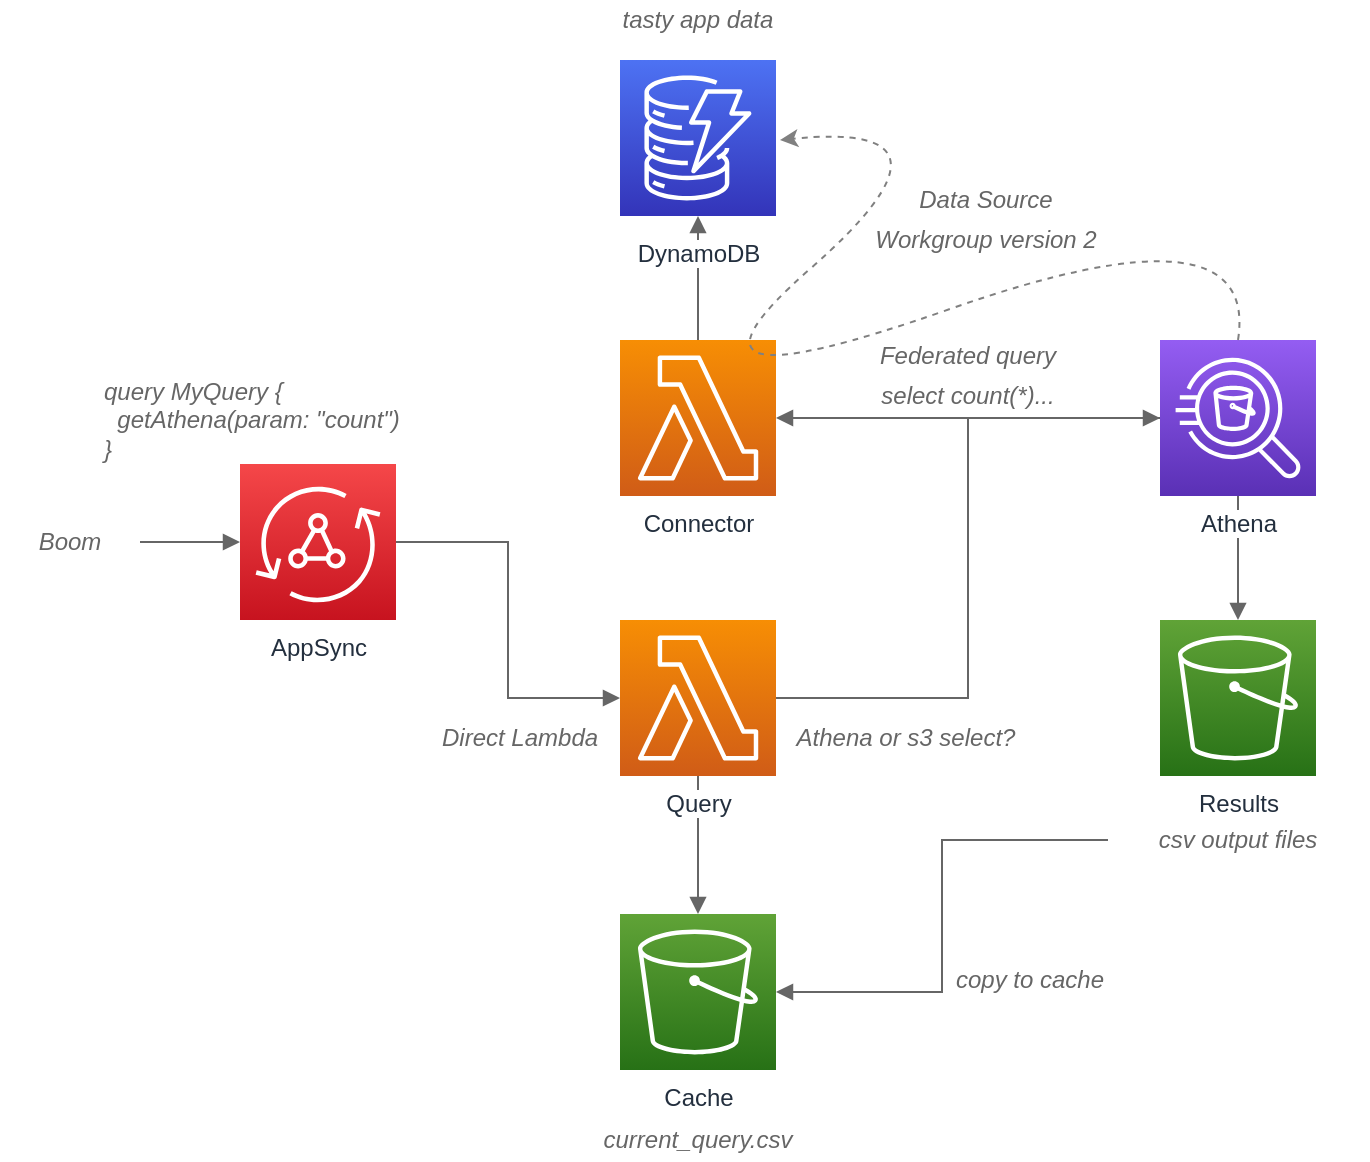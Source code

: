 <mxfile version="14.5.1" type="device" pages="2"><diagram id="pJP2GCGcI6-qoQObNWAO" name="Page-1"><mxGraphModel dx="811" dy="1193" grid="1" gridSize="10" guides="1" tooltips="1" connect="1" arrows="1" fold="1" page="1" pageScale="1" pageWidth="827" pageHeight="1169" math="0" shadow="0"><root><mxCell id="0"/><mxCell id="1" parent="0"/><mxCell id="G8MAs7T8BHLDpxt6fKm9-17" value="" style="edgeStyle=orthogonalEdgeStyle;rounded=0;orthogonalLoop=1;jettySize=auto;html=1;fontColor=#666666;endArrow=block;endFill=1;strokeColor=#666666;" parent="1" source="G8MAs7T8BHLDpxt6fKm9-1" target="G8MAs7T8BHLDpxt6fKm9-2" edge="1"><mxGeometry relative="1" as="geometry"/></mxCell><mxCell id="G8MAs7T8BHLDpxt6fKm9-20" style="edgeStyle=orthogonalEdgeStyle;rounded=0;orthogonalLoop=1;jettySize=auto;html=1;entryX=1;entryY=0.5;entryDx=0;entryDy=0;entryPerimeter=0;endArrow=block;endFill=1;strokeColor=#666666;fontColor=#666666;" parent="1" source="G8MAs7T8BHLDpxt6fKm9-1" target="G8MAs7T8BHLDpxt6fKm9-4" edge="1"><mxGeometry relative="1" as="geometry"/></mxCell><mxCell id="G8MAs7T8BHLDpxt6fKm9-1" value="Athena" style="points=[[0,0,0],[0.25,0,0],[0.5,0,0],[0.75,0,0],[1,0,0],[0,1,0],[0.25,1,0],[0.5,1,0],[0.75,1,0],[1,1,0],[0,0.25,0],[0,0.5,0],[0,0.75,0],[1,0.25,0],[1,0.5,0],[1,0.75,0]];outlineConnect=0;fontColor=#232F3E;gradientColor=#945DF2;gradientDirection=north;fillColor=#5A30B5;strokeColor=#ffffff;dashed=0;verticalLabelPosition=bottom;verticalAlign=top;align=center;html=1;fontSize=12;fontStyle=0;aspect=fixed;shape=mxgraph.aws4.resourceIcon;resIcon=mxgraph.aws4.athena;labelBackgroundColor=#ffffff;" parent="1" vertex="1"><mxGeometry x="630" y="220" width="78" height="78" as="geometry"/></mxCell><mxCell id="G8MAs7T8BHLDpxt6fKm9-2" value="Results" style="points=[[0,0,0],[0.25,0,0],[0.5,0,0],[0.75,0,0],[1,0,0],[0,1,0],[0.25,1,0],[0.5,1,0],[0.75,1,0],[1,1,0],[0,0.25,0],[0,0.5,0],[0,0.75,0],[1,0.25,0],[1,0.5,0],[1,0.75,0]];outlineConnect=0;fontColor=#232F3E;gradientColor=#60A337;gradientDirection=north;fillColor=#277116;strokeColor=#ffffff;dashed=0;verticalLabelPosition=bottom;verticalAlign=top;align=center;html=1;fontSize=12;fontStyle=0;aspect=fixed;shape=mxgraph.aws4.resourceIcon;resIcon=mxgraph.aws4.s3;" parent="1" vertex="1"><mxGeometry x="630" y="360" width="78" height="78" as="geometry"/></mxCell><mxCell id="G8MAs7T8BHLDpxt6fKm9-3" value="Cache" style="points=[[0,0,0],[0.25,0,0],[0.5,0,0],[0.75,0,0],[1,0,0],[0,1,0],[0.25,1,0],[0.5,1,0],[0.75,1,0],[1,1,0],[0,0.25,0],[0,0.5,0],[0,0.75,0],[1,0.25,0],[1,0.5,0],[1,0.75,0]];outlineConnect=0;fontColor=#232F3E;gradientColor=#60A337;gradientDirection=north;fillColor=#277116;strokeColor=#ffffff;dashed=0;verticalLabelPosition=bottom;verticalAlign=top;align=center;html=1;fontSize=12;fontStyle=0;aspect=fixed;shape=mxgraph.aws4.resourceIcon;resIcon=mxgraph.aws4.s3;" parent="1" vertex="1"><mxGeometry x="360" y="507" width="78" height="78" as="geometry"/></mxCell><mxCell id="G8MAs7T8BHLDpxt6fKm9-25" value="" style="edgeStyle=orthogonalEdgeStyle;rounded=0;orthogonalLoop=1;jettySize=auto;html=1;endArrow=block;endFill=1;strokeColor=#666666;fontColor=#666666;" parent="1" source="G8MAs7T8BHLDpxt6fKm9-4" target="G8MAs7T8BHLDpxt6fKm9-11" edge="1"><mxGeometry relative="1" as="geometry"/></mxCell><mxCell id="G8MAs7T8BHLDpxt6fKm9-4" value="Connector" style="points=[[0,0,0],[0.25,0,0],[0.5,0,0],[0.75,0,0],[1,0,0],[0,1,0],[0.25,1,0],[0.5,1,0],[0.75,1,0],[1,1,0],[0,0.25,0],[0,0.5,0],[0,0.75,0],[1,0.25,0],[1,0.5,0],[1,0.75,0]];outlineConnect=0;fontColor=#232F3E;gradientColor=#F78E04;gradientDirection=north;fillColor=#D05C17;strokeColor=#ffffff;dashed=0;verticalLabelPosition=bottom;verticalAlign=top;align=center;html=1;fontSize=12;fontStyle=0;aspect=fixed;shape=mxgraph.aws4.resourceIcon;resIcon=mxgraph.aws4.lambda;" parent="1" vertex="1"><mxGeometry x="360" y="220" width="78" height="78" as="geometry"/></mxCell><mxCell id="G8MAs7T8BHLDpxt6fKm9-19" style="edgeStyle=orthogonalEdgeStyle;rounded=0;orthogonalLoop=1;jettySize=auto;html=1;entryX=0;entryY=0.5;entryDx=0;entryDy=0;entryPerimeter=0;endArrow=block;endFill=1;strokeColor=#666666;fontColor=#666666;" parent="1" source="G8MAs7T8BHLDpxt6fKm9-5" target="G8MAs7T8BHLDpxt6fKm9-1" edge="1"><mxGeometry relative="1" as="geometry"/></mxCell><mxCell id="G8MAs7T8BHLDpxt6fKm9-22" style="edgeStyle=orthogonalEdgeStyle;rounded=0;orthogonalLoop=1;jettySize=auto;html=1;endArrow=block;endFill=1;strokeColor=#666666;fontColor=#666666;" parent="1" source="G8MAs7T8BHLDpxt6fKm9-5" target="G8MAs7T8BHLDpxt6fKm9-3" edge="1"><mxGeometry relative="1" as="geometry"/></mxCell><mxCell id="G8MAs7T8BHLDpxt6fKm9-5" value="Query" style="points=[[0,0,0],[0.25,0,0],[0.5,0,0],[0.75,0,0],[1,0,0],[0,1,0],[0.25,1,0],[0.5,1,0],[0.75,1,0],[1,1,0],[0,0.25,0],[0,0.5,0],[0,0.75,0],[1,0.25,0],[1,0.5,0],[1,0.75,0]];outlineConnect=0;fontColor=#232F3E;gradientColor=#F78E04;gradientDirection=north;fillColor=#D05C17;strokeColor=#ffffff;dashed=0;verticalLabelPosition=bottom;verticalAlign=top;align=center;html=1;fontSize=12;fontStyle=0;aspect=fixed;shape=mxgraph.aws4.resourceIcon;resIcon=mxgraph.aws4.lambda;labelBackgroundColor=#ffffff;" parent="1" vertex="1"><mxGeometry x="360" y="360" width="78" height="78" as="geometry"/></mxCell><mxCell id="G8MAs7T8BHLDpxt6fKm9-8" value="Federated query" style="text;html=1;strokeColor=none;fillColor=none;align=center;verticalAlign=middle;whiteSpace=wrap;rounded=0;fontStyle=2;fontColor=#666666;" parent="1" vertex="1"><mxGeometry x="479" y="218" width="110" height="20" as="geometry"/></mxCell><mxCell id="G8MAs7T8BHLDpxt6fKm9-9" value="Workgroup version 2" style="text;html=1;strokeColor=none;fillColor=none;align=center;verticalAlign=middle;whiteSpace=wrap;rounded=0;fontStyle=2;fontColor=#666666;" parent="1" vertex="1"><mxGeometry x="475" y="160" width="136" height="20" as="geometry"/></mxCell><mxCell id="G8MAs7T8BHLDpxt6fKm9-10" value="Data Source" style="text;html=1;strokeColor=none;fillColor=none;align=center;verticalAlign=middle;whiteSpace=wrap;rounded=0;fontStyle=2;fontColor=#666666;" parent="1" vertex="1"><mxGeometry x="488" y="140" width="110" height="20" as="geometry"/></mxCell><mxCell id="G8MAs7T8BHLDpxt6fKm9-11" value="DynamoDB" style="points=[[0,0,0],[0.25,0,0],[0.5,0,0],[0.75,0,0],[1,0,0],[0,1,0],[0.25,1,0],[0.5,1,0],[0.75,1,0],[1,1,0],[0,0.25,0],[0,0.5,0],[0,0.75,0],[1,0.25,0],[1,0.5,0],[1,0.75,0]];outlineConnect=0;fontColor=#232F3E;gradientColor=#4D72F3;gradientDirection=north;fillColor=#3334B9;strokeColor=#ffffff;dashed=0;verticalLabelPosition=bottom;verticalAlign=top;align=center;html=1;fontSize=12;fontStyle=0;aspect=fixed;shape=mxgraph.aws4.resourceIcon;resIcon=mxgraph.aws4.dynamodb;labelBackgroundColor=#ffffff;spacingTop=5;" parent="1" vertex="1"><mxGeometry x="360" y="80" width="78" height="78" as="geometry"/></mxCell><mxCell id="G8MAs7T8BHLDpxt6fKm9-12" value="select count(*)..." style="text;html=1;strokeColor=none;fillColor=none;align=center;verticalAlign=middle;whiteSpace=wrap;rounded=0;fontStyle=2;fontColor=#666666;" parent="1" vertex="1"><mxGeometry x="479" y="238" width="110" height="20" as="geometry"/></mxCell><mxCell id="G8MAs7T8BHLDpxt6fKm9-13" value="&lt;div&gt;query MyQuery {&lt;/div&gt;&lt;div&gt;&amp;nbsp; getAthena(param: &quot;count&quot;)&lt;/div&gt;&lt;div&gt;}&lt;/div&gt;" style="text;html=1;strokeColor=none;fillColor=none;align=left;verticalAlign=middle;whiteSpace=wrap;rounded=0;fontStyle=2;fontColor=#666666;" parent="1" vertex="1"><mxGeometry x="100" y="250" width="180" height="20" as="geometry"/></mxCell><mxCell id="G8MAs7T8BHLDpxt6fKm9-14" value="&lt;div&gt;current_query.csv&lt;/div&gt;" style="text;html=1;strokeColor=none;fillColor=none;align=center;verticalAlign=middle;whiteSpace=wrap;rounded=0;fontStyle=2;fontColor=#666666;" parent="1" vertex="1"><mxGeometry x="334" y="610" width="130" height="20" as="geometry"/></mxCell><mxCell id="G8MAs7T8BHLDpxt6fKm9-21" style="edgeStyle=orthogonalEdgeStyle;rounded=0;orthogonalLoop=1;jettySize=auto;html=1;entryX=0;entryY=0.5;entryDx=0;entryDy=0;entryPerimeter=0;endArrow=block;endFill=1;strokeColor=#666666;fontColor=#666666;" parent="1" source="G8MAs7T8BHLDpxt6fKm9-15" target="G8MAs7T8BHLDpxt6fKm9-5" edge="1"><mxGeometry relative="1" as="geometry"/></mxCell><mxCell id="G8MAs7T8BHLDpxt6fKm9-15" value="AppSync" style="points=[[0,0,0],[0.25,0,0],[0.5,0,0],[0.75,0,0],[1,0,0],[0,1,0],[0.25,1,0],[0.5,1,0],[0.75,1,0],[1,1,0],[0,0.25,0],[0,0.5,0],[0,0.75,0],[1,0.25,0],[1,0.5,0],[1,0.75,0]];outlineConnect=0;fontColor=#232F3E;gradientColor=#F54749;gradientDirection=north;fillColor=#C7131F;strokeColor=#ffffff;dashed=0;verticalLabelPosition=bottom;verticalAlign=top;align=center;html=1;fontSize=12;fontStyle=0;aspect=fixed;shape=mxgraph.aws4.resourceIcon;resIcon=mxgraph.aws4.appsync;" parent="1" vertex="1"><mxGeometry x="170" y="282" width="78" height="78" as="geometry"/></mxCell><mxCell id="G8MAs7T8BHLDpxt6fKm9-26" value="" style="edgeStyle=orthogonalEdgeStyle;rounded=0;orthogonalLoop=1;jettySize=auto;html=1;endArrow=block;endFill=1;strokeColor=#666666;fontColor=#666666;" parent="1" source="G8MAs7T8BHLDpxt6fKm9-16" target="G8MAs7T8BHLDpxt6fKm9-15" edge="1"><mxGeometry relative="1" as="geometry"/></mxCell><mxCell id="G8MAs7T8BHLDpxt6fKm9-16" value="Boom" style="text;html=1;strokeColor=none;fillColor=none;align=center;verticalAlign=middle;whiteSpace=wrap;rounded=0;fontStyle=2;fontColor=#666666;" parent="1" vertex="1"><mxGeometry x="50" y="311" width="70" height="20" as="geometry"/></mxCell><mxCell id="G8MAs7T8BHLDpxt6fKm9-32" style="edgeStyle=orthogonalEdgeStyle;rounded=0;orthogonalLoop=1;jettySize=auto;html=1;entryX=1;entryY=0.5;entryDx=0;entryDy=0;entryPerimeter=0;endArrow=block;endFill=1;fontColor=#666666;strokeColor=#666666;" parent="1" source="G8MAs7T8BHLDpxt6fKm9-18" target="G8MAs7T8BHLDpxt6fKm9-3" edge="1"><mxGeometry relative="1" as="geometry"/></mxCell><mxCell id="G8MAs7T8BHLDpxt6fKm9-18" value="&lt;div&gt;csv output files&lt;/div&gt;" style="text;html=1;strokeColor=none;fillColor=none;align=center;verticalAlign=middle;whiteSpace=wrap;rounded=0;fontStyle=2;fontColor=#666666;" parent="1" vertex="1"><mxGeometry x="604" y="460" width="130" height="20" as="geometry"/></mxCell><mxCell id="G8MAs7T8BHLDpxt6fKm9-27" value="&lt;div&gt;Athena or s3 select?&lt;/div&gt;" style="text;html=1;strokeColor=none;fillColor=none;align=center;verticalAlign=middle;whiteSpace=wrap;rounded=0;fontStyle=2;fontColor=#666666;" parent="1" vertex="1"><mxGeometry x="438" y="409" width="130" height="20" as="geometry"/></mxCell><mxCell id="G8MAs7T8BHLDpxt6fKm9-28" value="tasty app data" style="text;html=1;strokeColor=none;fillColor=none;align=center;verticalAlign=middle;whiteSpace=wrap;rounded=0;fontStyle=2;fontColor=#666666;" parent="1" vertex="1"><mxGeometry x="344" y="50" width="110" height="20" as="geometry"/></mxCell><mxCell id="G8MAs7T8BHLDpxt6fKm9-30" value="&lt;div&gt;Direct Lambda&lt;/div&gt;" style="text;html=1;strokeColor=none;fillColor=none;align=left;verticalAlign=middle;whiteSpace=wrap;rounded=0;fontStyle=2;fontColor=#666666;" parent="1" vertex="1"><mxGeometry x="269" y="409" width="91" height="20" as="geometry"/></mxCell><mxCell id="G8MAs7T8BHLDpxt6fKm9-31" value="" style="curved=1;endArrow=classic;html=1;fontColor=#666666;exitX=0.5;exitY=0;exitDx=0;exitDy=0;exitPerimeter=0;dashed=1;strokeColor=#808080;" parent="1" source="G8MAs7T8BHLDpxt6fKm9-1" edge="1"><mxGeometry width="50" height="50" relative="1" as="geometry"><mxPoint x="430" y="290" as="sourcePoint"/><mxPoint x="440" y="120" as="targetPoint"/><Array as="points"><mxPoint x="680" y="150"/><mxPoint x="370" y="259"/><mxPoint x="540" y="110"/></Array></mxGeometry></mxCell><mxCell id="G8MAs7T8BHLDpxt6fKm9-33" value="&lt;div&gt;copy to cache&lt;/div&gt;" style="text;html=1;strokeColor=none;fillColor=none;align=center;verticalAlign=middle;whiteSpace=wrap;rounded=0;fontStyle=2;fontColor=#666666;" parent="1" vertex="1"><mxGeometry x="500" y="530" width="130" height="20" as="geometry"/></mxCell></root></mxGraphModel></diagram><diagram name="Copy of Page-1" id="Recmtuj2G1erBzDpA6Gh"><mxGraphModel dx="946" dy="672" grid="1" gridSize="10" guides="1" tooltips="1" connect="1" arrows="1" fold="1" page="1" pageScale="1" pageWidth="827" pageHeight="1169" math="0" shadow="0"><root><mxCell id="RBCnxwoF2KmzTrasNo2g-0"/><mxCell id="RBCnxwoF2KmzTrasNo2g-1" parent="RBCnxwoF2KmzTrasNo2g-0"/><mxCell id="RBCnxwoF2KmzTrasNo2g-2" value="" style="edgeStyle=orthogonalEdgeStyle;rounded=0;orthogonalLoop=1;jettySize=auto;html=1;fontColor=#666666;endArrow=block;endFill=1;strokeColor=#666666;" edge="1" parent="RBCnxwoF2KmzTrasNo2g-1" source="RBCnxwoF2KmzTrasNo2g-4" target="RBCnxwoF2KmzTrasNo2g-5"><mxGeometry relative="1" as="geometry"/></mxCell><mxCell id="RBCnxwoF2KmzTrasNo2g-3" style="edgeStyle=orthogonalEdgeStyle;rounded=0;orthogonalLoop=1;jettySize=auto;html=1;entryX=1;entryY=0.5;entryDx=0;entryDy=0;entryPerimeter=0;endArrow=block;endFill=1;strokeColor=#666666;fontColor=#666666;" edge="1" parent="RBCnxwoF2KmzTrasNo2g-1" source="RBCnxwoF2KmzTrasNo2g-4" target="RBCnxwoF2KmzTrasNo2g-8"><mxGeometry relative="1" as="geometry"/></mxCell><mxCell id="RBCnxwoF2KmzTrasNo2g-4" value="Athena" style="points=[[0,0,0],[0.25,0,0],[0.5,0,0],[0.75,0,0],[1,0,0],[0,1,0],[0.25,1,0],[0.5,1,0],[0.75,1,0],[1,1,0],[0,0.25,0],[0,0.5,0],[0,0.75,0],[1,0.25,0],[1,0.5,0],[1,0.75,0]];outlineConnect=0;fontColor=#232F3E;gradientColor=#945DF2;gradientDirection=north;fillColor=#5A30B5;strokeColor=#ffffff;dashed=0;verticalLabelPosition=bottom;verticalAlign=top;align=center;html=1;fontSize=12;fontStyle=0;aspect=fixed;shape=mxgraph.aws4.resourceIcon;resIcon=mxgraph.aws4.athena;labelBackgroundColor=#ffffff;" vertex="1" parent="RBCnxwoF2KmzTrasNo2g-1"><mxGeometry x="630" y="220" width="78" height="78" as="geometry"/></mxCell><mxCell id="RBCnxwoF2KmzTrasNo2g-5" value="Results" style="points=[[0,0,0],[0.25,0,0],[0.5,0,0],[0.75,0,0],[1,0,0],[0,1,0],[0.25,1,0],[0.5,1,0],[0.75,1,0],[1,1,0],[0,0.25,0],[0,0.5,0],[0,0.75,0],[1,0.25,0],[1,0.5,0],[1,0.75,0]];outlineConnect=0;fontColor=#232F3E;gradientColor=#60A337;gradientDirection=north;fillColor=#277116;strokeColor=#ffffff;dashed=0;verticalLabelPosition=bottom;verticalAlign=top;align=center;html=1;fontSize=12;fontStyle=0;aspect=fixed;shape=mxgraph.aws4.resourceIcon;resIcon=mxgraph.aws4.s3;" vertex="1" parent="RBCnxwoF2KmzTrasNo2g-1"><mxGeometry x="630" y="366" width="78" height="78" as="geometry"/></mxCell><mxCell id="RBCnxwoF2KmzTrasNo2g-6" value="Cache" style="points=[[0,0,0],[0.25,0,0],[0.5,0,0],[0.75,0,0],[1,0,0],[0,1,0],[0.25,1,0],[0.5,1,0],[0.75,1,0],[1,1,0],[0,0.25,0],[0,0.5,0],[0,0.75,0],[1,0.25,0],[1,0.5,0],[1,0.75,0]];outlineConnect=0;fontColor=#232F3E;gradientColor=#60A337;gradientDirection=north;fillColor=#277116;strokeColor=#ffffff;dashed=0;verticalLabelPosition=bottom;verticalAlign=top;align=center;html=1;fontSize=12;fontStyle=0;aspect=fixed;shape=mxgraph.aws4.resourceIcon;resIcon=mxgraph.aws4.s3;" vertex="1" parent="RBCnxwoF2KmzTrasNo2g-1"><mxGeometry x="630" y="511" width="78" height="78" as="geometry"/></mxCell><mxCell id="RBCnxwoF2KmzTrasNo2g-34" style="edgeStyle=orthogonalEdgeStyle;rounded=0;orthogonalLoop=1;jettySize=auto;html=1;entryX=0;entryY=0.5;entryDx=0;entryDy=0;entryPerimeter=0;endArrow=block;endFill=1;strokeColor=#666666;fontColor=#666666;exitX=0.5;exitY=0;exitDx=0;exitDy=0;exitPerimeter=0;" edge="1" parent="RBCnxwoF2KmzTrasNo2g-1" source="RBCnxwoF2KmzTrasNo2g-8" target="RBCnxwoF2KmzTrasNo2g-15"><mxGeometry relative="1" as="geometry"/></mxCell><mxCell id="RBCnxwoF2KmzTrasNo2g-8" value="Connector" style="points=[[0,0,0],[0.25,0,0],[0.5,0,0],[0.75,0,0],[1,0,0],[0,1,0],[0.25,1,0],[0.5,1,0],[0.75,1,0],[1,1,0],[0,0.25,0],[0,0.5,0],[0,0.75,0],[1,0.25,0],[1,0.5,0],[1,0.75,0]];outlineConnect=0;fontColor=#232F3E;gradientColor=#F78E04;gradientDirection=north;fillColor=#D05C17;strokeColor=#ffffff;dashed=0;verticalLabelPosition=bottom;verticalAlign=top;align=center;html=1;fontSize=12;fontStyle=0;aspect=fixed;shape=mxgraph.aws4.resourceIcon;resIcon=mxgraph.aws4.lambda;" vertex="1" parent="RBCnxwoF2KmzTrasNo2g-1"><mxGeometry x="360" y="220" width="78" height="78" as="geometry"/></mxCell><mxCell id="RBCnxwoF2KmzTrasNo2g-9" style="edgeStyle=orthogonalEdgeStyle;rounded=0;orthogonalLoop=1;jettySize=auto;html=1;entryX=0;entryY=0.5;entryDx=0;entryDy=0;entryPerimeter=0;endArrow=block;endFill=1;strokeColor=#666666;fontColor=#666666;" edge="1" parent="RBCnxwoF2KmzTrasNo2g-1" source="RBCnxwoF2KmzTrasNo2g-11" target="RBCnxwoF2KmzTrasNo2g-4"><mxGeometry relative="1" as="geometry"/></mxCell><mxCell id="RBCnxwoF2KmzTrasNo2g-31" style="edgeStyle=orthogonalEdgeStyle;rounded=0;orthogonalLoop=1;jettySize=auto;html=1;entryX=0;entryY=0.5;entryDx=0;entryDy=0;entryPerimeter=0;endArrow=block;endFill=1;strokeColor=#666666;fontColor=#666666;exitX=0.5;exitY=1;exitDx=0;exitDy=0;exitPerimeter=0;" edge="1" parent="RBCnxwoF2KmzTrasNo2g-1" source="RBCnxwoF2KmzTrasNo2g-11" target="RBCnxwoF2KmzTrasNo2g-6"><mxGeometry relative="1" as="geometry"/></mxCell><mxCell id="RBCnxwoF2KmzTrasNo2g-38" value="S3 Select" style="edgeLabel;html=1;align=center;verticalAlign=middle;resizable=0;points=[];fontColor=#666666;" vertex="1" connectable="0" parent="RBCnxwoF2KmzTrasNo2g-31"><mxGeometry x="-0.679" y="-1" relative="1" as="geometry"><mxPoint as="offset"/></mxGeometry></mxCell><mxCell id="RBCnxwoF2KmzTrasNo2g-11" value="Query" style="points=[[0,0,0],[0.25,0,0],[0.5,0,0],[0.75,0,0],[1,0,0],[0,1,0],[0.25,1,0],[0.5,1,0],[0.75,1,0],[1,1,0],[0,0.25,0],[0,0.5,0],[0,0.75,0],[1,0.25,0],[1,0.5,0],[1,0.75,0]];outlineConnect=0;fontColor=#232F3E;gradientColor=#F78E04;gradientDirection=north;fillColor=#D05C17;strokeColor=#ffffff;dashed=0;verticalLabelPosition=bottom;verticalAlign=top;align=center;html=1;fontSize=12;fontStyle=0;aspect=fixed;shape=mxgraph.aws4.resourceIcon;resIcon=mxgraph.aws4.lambda;labelBackgroundColor=#ffffff;" vertex="1" parent="RBCnxwoF2KmzTrasNo2g-1"><mxGeometry x="360" y="360" width="78" height="78" as="geometry"/></mxCell><mxCell id="RBCnxwoF2KmzTrasNo2g-12" value="Federated query" style="text;html=1;strokeColor=none;fillColor=none;align=center;verticalAlign=middle;whiteSpace=wrap;rounded=0;fontStyle=2;fontColor=#666666;" vertex="1" parent="RBCnxwoF2KmzTrasNo2g-1"><mxGeometry x="479" y="218" width="110" height="20" as="geometry"/></mxCell><mxCell id="RBCnxwoF2KmzTrasNo2g-13" value="Workgroup version 2" style="text;html=1;strokeColor=none;fillColor=none;align=center;verticalAlign=middle;whiteSpace=wrap;rounded=0;fontStyle=2;fontColor=#666666;" vertex="1" parent="RBCnxwoF2KmzTrasNo2g-1"><mxGeometry x="458" y="110" width="136" height="20" as="geometry"/></mxCell><mxCell id="RBCnxwoF2KmzTrasNo2g-14" value="Data Source" style="text;html=1;strokeColor=none;fillColor=none;align=center;verticalAlign=middle;whiteSpace=wrap;rounded=0;fontStyle=2;fontColor=#666666;" vertex="1" parent="RBCnxwoF2KmzTrasNo2g-1"><mxGeometry x="471" y="90" width="110" height="20" as="geometry"/></mxCell><mxCell id="RBCnxwoF2KmzTrasNo2g-15" value="DynamoDB" style="points=[[0,0,0],[0.25,0,0],[0.5,0,0],[0.75,0,0],[1,0,0],[0,1,0],[0.25,1,0],[0.5,1,0],[0.75,1,0],[1,1,0],[0,0.25,0],[0,0.5,0],[0,0.75,0],[1,0.25,0],[1,0.5,0],[1,0.75,0]];outlineConnect=0;fontColor=#232F3E;gradientColor=#4D72F3;gradientDirection=north;fillColor=#3334B9;strokeColor=#ffffff;dashed=0;verticalLabelPosition=bottom;verticalAlign=top;align=center;html=1;fontSize=12;fontStyle=0;aspect=fixed;shape=mxgraph.aws4.resourceIcon;resIcon=mxgraph.aws4.dynamodb;labelBackgroundColor=#ffffff;spacingTop=5;" vertex="1" parent="RBCnxwoF2KmzTrasNo2g-1"><mxGeometry x="630" y="72" width="78" height="78" as="geometry"/></mxCell><mxCell id="RBCnxwoF2KmzTrasNo2g-16" value="select count(*)..." style="text;html=1;strokeColor=none;fillColor=none;align=center;verticalAlign=middle;whiteSpace=wrap;rounded=0;fontStyle=2;fontColor=#666666;" vertex="1" parent="RBCnxwoF2KmzTrasNo2g-1"><mxGeometry x="479" y="238" width="110" height="20" as="geometry"/></mxCell><mxCell id="RBCnxwoF2KmzTrasNo2g-17" value="&lt;div&gt;query MyQuery {&lt;/div&gt;&lt;div&gt;&amp;nbsp; getAthena(param: &quot;count&quot;)&lt;/div&gt;&lt;div&gt;}&lt;/div&gt;" style="text;html=1;strokeColor=none;fillColor=none;align=left;verticalAlign=middle;whiteSpace=wrap;rounded=0;fontStyle=2;fontColor=#666666;" vertex="1" parent="RBCnxwoF2KmzTrasNo2g-1"><mxGeometry x="100" y="250" width="180" height="20" as="geometry"/></mxCell><mxCell id="RBCnxwoF2KmzTrasNo2g-18" value="&lt;div&gt;current_query.csv&lt;/div&gt;" style="text;html=1;strokeColor=none;fillColor=none;align=center;verticalAlign=middle;whiteSpace=wrap;rounded=0;fontStyle=2;fontColor=#666666;" vertex="1" parent="RBCnxwoF2KmzTrasNo2g-1"><mxGeometry x="604" y="610" width="130" height="20" as="geometry"/></mxCell><mxCell id="RBCnxwoF2KmzTrasNo2g-19" style="edgeStyle=orthogonalEdgeStyle;rounded=0;orthogonalLoop=1;jettySize=auto;html=1;entryX=0;entryY=0.5;entryDx=0;entryDy=0;entryPerimeter=0;endArrow=block;endFill=1;strokeColor=#666666;fontColor=#666666;" edge="1" parent="RBCnxwoF2KmzTrasNo2g-1" source="RBCnxwoF2KmzTrasNo2g-20" target="RBCnxwoF2KmzTrasNo2g-11"><mxGeometry relative="1" as="geometry"/></mxCell><mxCell id="RBCnxwoF2KmzTrasNo2g-20" value="AppSync" style="points=[[0,0,0],[0.25,0,0],[0.5,0,0],[0.75,0,0],[1,0,0],[0,1,0],[0.25,1,0],[0.5,1,0],[0.75,1,0],[1,1,0],[0,0.25,0],[0,0.5,0],[0,0.75,0],[1,0.25,0],[1,0.5,0],[1,0.75,0]];outlineConnect=0;fontColor=#232F3E;gradientColor=#F54749;gradientDirection=north;fillColor=#C7131F;strokeColor=#ffffff;dashed=0;verticalLabelPosition=bottom;verticalAlign=top;align=center;html=1;fontSize=12;fontStyle=0;aspect=fixed;shape=mxgraph.aws4.resourceIcon;resIcon=mxgraph.aws4.appsync;" vertex="1" parent="RBCnxwoF2KmzTrasNo2g-1"><mxGeometry x="170" y="282" width="78" height="78" as="geometry"/></mxCell><mxCell id="RBCnxwoF2KmzTrasNo2g-21" value="" style="edgeStyle=orthogonalEdgeStyle;rounded=0;orthogonalLoop=1;jettySize=auto;html=1;endArrow=block;endFill=1;strokeColor=#666666;fontColor=#666666;" edge="1" parent="RBCnxwoF2KmzTrasNo2g-1" source="RBCnxwoF2KmzTrasNo2g-22" target="RBCnxwoF2KmzTrasNo2g-20"><mxGeometry relative="1" as="geometry"/></mxCell><mxCell id="RBCnxwoF2KmzTrasNo2g-22" value="Boom" style="text;html=1;strokeColor=none;fillColor=none;align=center;verticalAlign=middle;whiteSpace=wrap;rounded=0;fontStyle=2;fontColor=#666666;" vertex="1" parent="RBCnxwoF2KmzTrasNo2g-1"><mxGeometry x="50" y="311" width="70" height="20" as="geometry"/></mxCell><mxCell id="RBCnxwoF2KmzTrasNo2g-24" value="&lt;div&gt;csv output files&lt;/div&gt;" style="text;html=1;strokeColor=none;fillColor=none;align=center;verticalAlign=middle;whiteSpace=wrap;rounded=0;fontStyle=2;fontColor=#666666;" vertex="1" parent="RBCnxwoF2KmzTrasNo2g-1"><mxGeometry x="604" y="466" width="130" height="20" as="geometry"/></mxCell><mxCell id="RBCnxwoF2KmzTrasNo2g-26" value="tasty app data" style="text;html=1;strokeColor=none;fillColor=none;align=center;verticalAlign=middle;whiteSpace=wrap;rounded=0;fontStyle=2;fontColor=#666666;" vertex="1" parent="RBCnxwoF2KmzTrasNo2g-1"><mxGeometry x="614" y="40" width="110" height="20" as="geometry"/></mxCell><mxCell id="RBCnxwoF2KmzTrasNo2g-27" value="&lt;div&gt;Direct Lambda&lt;/div&gt;" style="text;html=1;strokeColor=none;fillColor=none;align=left;verticalAlign=middle;whiteSpace=wrap;rounded=0;fontStyle=2;fontColor=#666666;" vertex="1" parent="RBCnxwoF2KmzTrasNo2g-1"><mxGeometry x="269" y="409" width="91" height="20" as="geometry"/></mxCell><mxCell id="RBCnxwoF2KmzTrasNo2g-29" value="&lt;div&gt;update cache from results bucket&lt;/div&gt;" style="text;html=1;strokeColor=none;fillColor=none;align=center;verticalAlign=middle;whiteSpace=wrap;rounded=0;fontStyle=2;fontColor=#666666;" vertex="1" parent="RBCnxwoF2KmzTrasNo2g-1"><mxGeometry x="421" y="550" width="190" height="20" as="geometry"/></mxCell><mxCell id="RBCnxwoF2KmzTrasNo2g-32" value="&lt;div&gt;select * from s3object&lt;/div&gt;" style="text;html=1;strokeColor=none;fillColor=none;align=center;verticalAlign=middle;whiteSpace=wrap;rounded=0;fontStyle=2;fontColor=#666666;" vertex="1" parent="RBCnxwoF2KmzTrasNo2g-1"><mxGeometry x="451" y="530" width="130" height="20" as="geometry"/></mxCell></root></mxGraphModel></diagram></mxfile>